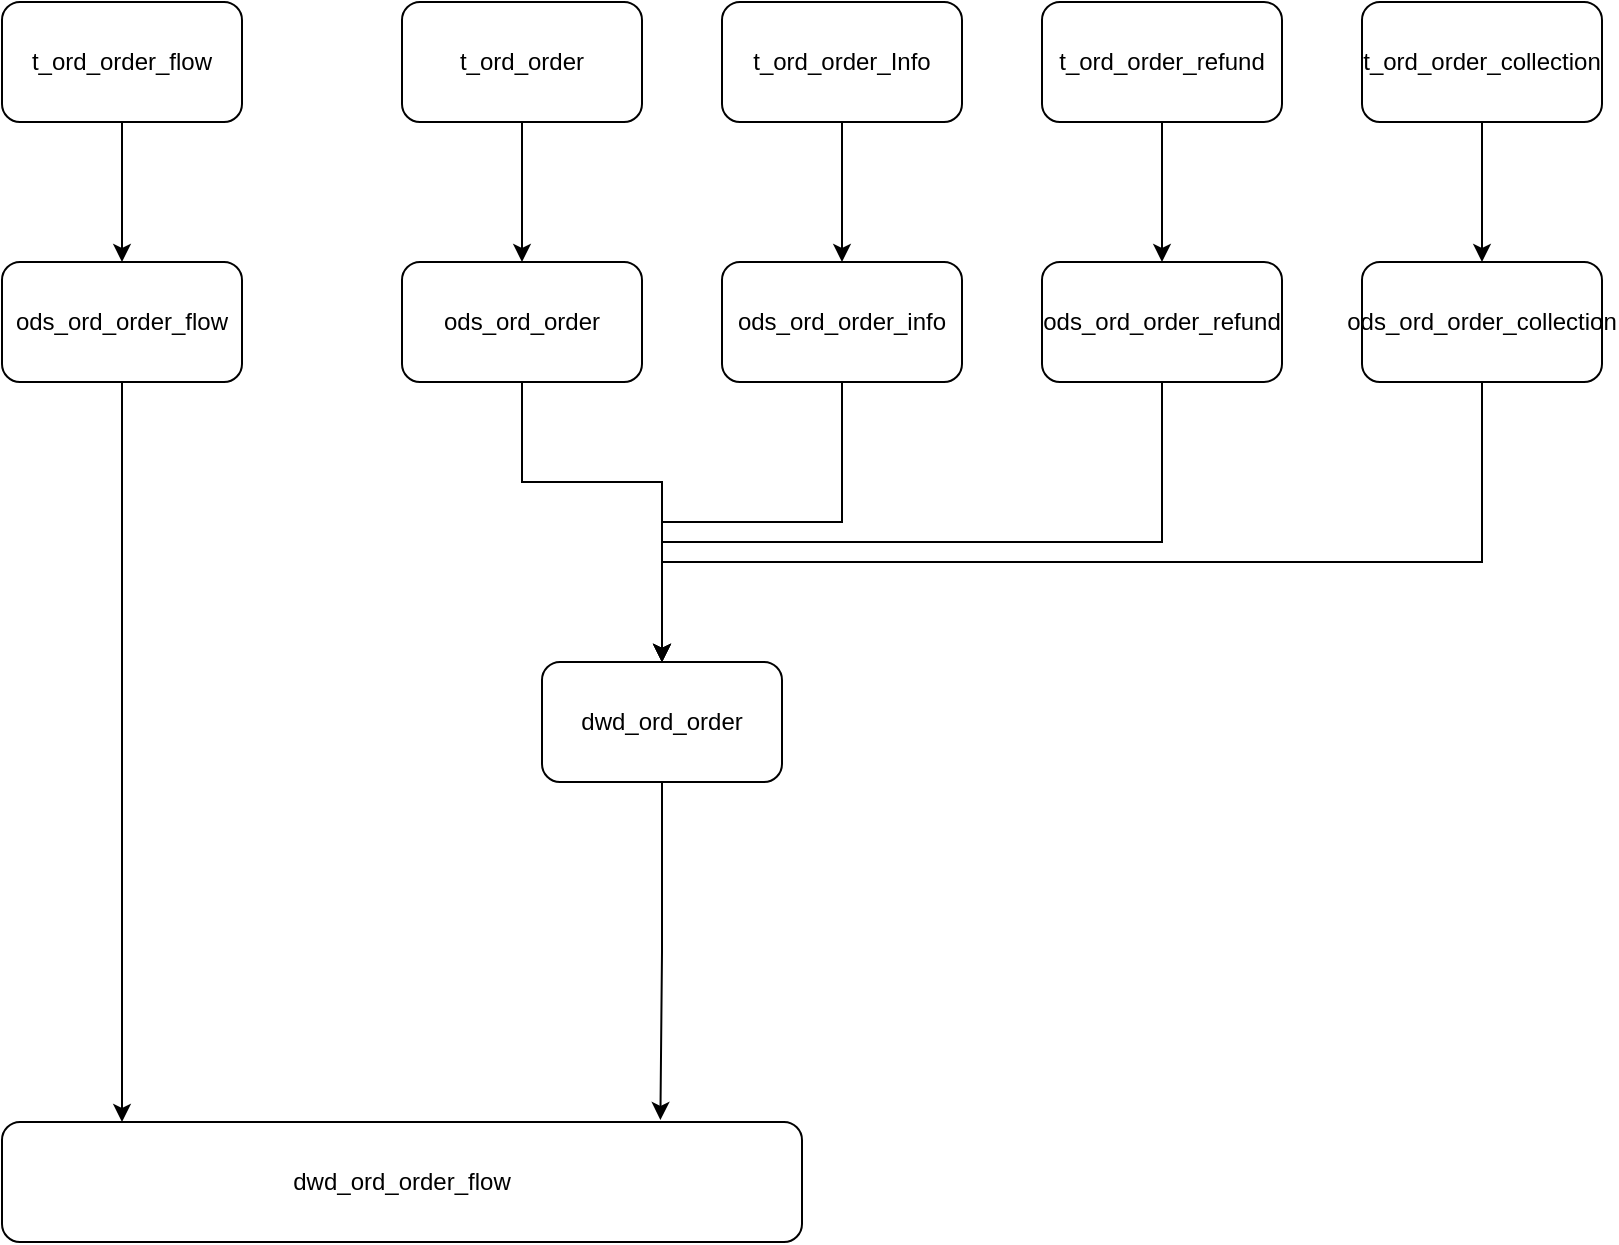 <mxfile version="22.1.18" type="github">
  <diagram name="第 1 页" id="1hd8NuSV-BTheKCqfQgI">
    <mxGraphModel dx="1042" dy="543" grid="1" gridSize="10" guides="1" tooltips="1" connect="1" arrows="1" fold="1" page="1" pageScale="1" pageWidth="827" pageHeight="1169" math="0" shadow="0">
      <root>
        <mxCell id="0" />
        <mxCell id="1" parent="0" />
        <mxCell id="Urpo0YeMPAFXvGNQPYa2-1" value="ods_ord_order_flow" style="rounded=1;whiteSpace=wrap;html=1;" parent="1" vertex="1">
          <mxGeometry x="160" y="210" width="120" height="60" as="geometry" />
        </mxCell>
        <mxCell id="Urpo0YeMPAFXvGNQPYa2-3" style="edgeStyle=orthogonalEdgeStyle;rounded=0;orthogonalLoop=1;jettySize=auto;html=1;" parent="1" source="Urpo0YeMPAFXvGNQPYa2-2" target="Urpo0YeMPAFXvGNQPYa2-1" edge="1">
          <mxGeometry relative="1" as="geometry" />
        </mxCell>
        <mxCell id="Urpo0YeMPAFXvGNQPYa2-2" value="t_ord_order_flow" style="rounded=1;whiteSpace=wrap;html=1;" parent="1" vertex="1">
          <mxGeometry x="160" y="80" width="120" height="60" as="geometry" />
        </mxCell>
        <mxCell id="Urpo0YeMPAFXvGNQPYa2-11" style="edgeStyle=orthogonalEdgeStyle;rounded=0;orthogonalLoop=1;jettySize=auto;html=1;" parent="1" source="Urpo0YeMPAFXvGNQPYa2-4" target="Urpo0YeMPAFXvGNQPYa2-10" edge="1">
          <mxGeometry relative="1" as="geometry">
            <Array as="points">
              <mxPoint x="420" y="320" />
              <mxPoint x="490" y="320" />
            </Array>
          </mxGeometry>
        </mxCell>
        <mxCell id="Urpo0YeMPAFXvGNQPYa2-4" value="ods_ord_order" style="rounded=1;whiteSpace=wrap;html=1;" parent="1" vertex="1">
          <mxGeometry x="360" y="210" width="120" height="60" as="geometry" />
        </mxCell>
        <mxCell id="Urpo0YeMPAFXvGNQPYa2-5" style="edgeStyle=orthogonalEdgeStyle;rounded=0;orthogonalLoop=1;jettySize=auto;html=1;" parent="1" source="Urpo0YeMPAFXvGNQPYa2-6" target="Urpo0YeMPAFXvGNQPYa2-4" edge="1">
          <mxGeometry relative="1" as="geometry" />
        </mxCell>
        <mxCell id="Urpo0YeMPAFXvGNQPYa2-6" value="t_ord_order" style="rounded=1;whiteSpace=wrap;html=1;" parent="1" vertex="1">
          <mxGeometry x="360" y="80" width="120" height="60" as="geometry" />
        </mxCell>
        <mxCell id="Urpo0YeMPAFXvGNQPYa2-28" style="edgeStyle=orthogonalEdgeStyle;rounded=0;orthogonalLoop=1;jettySize=auto;html=1;entryX=0.5;entryY=0;entryDx=0;entryDy=0;" parent="1" source="Urpo0YeMPAFXvGNQPYa2-7" target="Urpo0YeMPAFXvGNQPYa2-10" edge="1">
          <mxGeometry relative="1" as="geometry" />
        </mxCell>
        <mxCell id="Urpo0YeMPAFXvGNQPYa2-7" value="ods_ord_order_info" style="rounded=1;whiteSpace=wrap;html=1;" parent="1" vertex="1">
          <mxGeometry x="520" y="210" width="120" height="60" as="geometry" />
        </mxCell>
        <mxCell id="Urpo0YeMPAFXvGNQPYa2-8" style="edgeStyle=orthogonalEdgeStyle;rounded=0;orthogonalLoop=1;jettySize=auto;html=1;" parent="1" source="Urpo0YeMPAFXvGNQPYa2-9" target="Urpo0YeMPAFXvGNQPYa2-7" edge="1">
          <mxGeometry relative="1" as="geometry" />
        </mxCell>
        <mxCell id="Urpo0YeMPAFXvGNQPYa2-9" value="t_ord_order_Info" style="rounded=1;whiteSpace=wrap;html=1;" parent="1" vertex="1">
          <mxGeometry x="520" y="80" width="120" height="60" as="geometry" />
        </mxCell>
        <mxCell id="Ajm7Xgt84bat8pby5apq-4" style="edgeStyle=orthogonalEdgeStyle;rounded=0;orthogonalLoop=1;jettySize=auto;html=1;entryX=0.823;entryY=-0.017;entryDx=0;entryDy=0;entryPerimeter=0;" edge="1" parent="1" source="Urpo0YeMPAFXvGNQPYa2-10" target="Urpo0YeMPAFXvGNQPYa2-13">
          <mxGeometry relative="1" as="geometry">
            <mxPoint x="490" y="610" as="targetPoint" />
          </mxGeometry>
        </mxCell>
        <mxCell id="Urpo0YeMPAFXvGNQPYa2-10" value="dwd_ord_order" style="rounded=1;whiteSpace=wrap;html=1;" parent="1" vertex="1">
          <mxGeometry x="430" y="410" width="120" height="60" as="geometry" />
        </mxCell>
        <mxCell id="Urpo0YeMPAFXvGNQPYa2-13" value="dwd_ord_order_flow" style="rounded=1;whiteSpace=wrap;html=1;" parent="1" vertex="1">
          <mxGeometry x="160" y="640" width="400" height="60" as="geometry" />
        </mxCell>
        <mxCell id="Ajm7Xgt84bat8pby5apq-3" style="edgeStyle=orthogonalEdgeStyle;rounded=0;orthogonalLoop=1;jettySize=auto;html=1;entryX=0.5;entryY=0;entryDx=0;entryDy=0;" edge="1" parent="1" source="Urpo0YeMPAFXvGNQPYa2-16" target="Urpo0YeMPAFXvGNQPYa2-10">
          <mxGeometry relative="1" as="geometry">
            <Array as="points">
              <mxPoint x="900" y="360" />
              <mxPoint x="490" y="360" />
            </Array>
          </mxGeometry>
        </mxCell>
        <mxCell id="Urpo0YeMPAFXvGNQPYa2-16" value="ods_ord_order_collection" style="rounded=1;whiteSpace=wrap;html=1;" parent="1" vertex="1">
          <mxGeometry x="840" y="210" width="120" height="60" as="geometry" />
        </mxCell>
        <mxCell id="Urpo0YeMPAFXvGNQPYa2-17" style="edgeStyle=orthogonalEdgeStyle;rounded=0;orthogonalLoop=1;jettySize=auto;html=1;" parent="1" source="Urpo0YeMPAFXvGNQPYa2-18" target="Urpo0YeMPAFXvGNQPYa2-16" edge="1">
          <mxGeometry relative="1" as="geometry" />
        </mxCell>
        <mxCell id="Urpo0YeMPAFXvGNQPYa2-18" value="t_ord_order_collection" style="rounded=1;whiteSpace=wrap;html=1;" parent="1" vertex="1">
          <mxGeometry x="840" y="80" width="120" height="60" as="geometry" />
        </mxCell>
        <mxCell id="Ajm7Xgt84bat8pby5apq-2" style="edgeStyle=orthogonalEdgeStyle;rounded=0;orthogonalLoop=1;jettySize=auto;html=1;entryX=0.5;entryY=0;entryDx=0;entryDy=0;" edge="1" parent="1" source="Urpo0YeMPAFXvGNQPYa2-19" target="Urpo0YeMPAFXvGNQPYa2-10">
          <mxGeometry relative="1" as="geometry">
            <Array as="points">
              <mxPoint x="740" y="350" />
              <mxPoint x="490" y="350" />
            </Array>
          </mxGeometry>
        </mxCell>
        <mxCell id="Urpo0YeMPAFXvGNQPYa2-19" value="ods_ord_order_refund" style="rounded=1;whiteSpace=wrap;html=1;" parent="1" vertex="1">
          <mxGeometry x="680" y="210" width="120" height="60" as="geometry" />
        </mxCell>
        <mxCell id="Urpo0YeMPAFXvGNQPYa2-20" style="edgeStyle=orthogonalEdgeStyle;rounded=0;orthogonalLoop=1;jettySize=auto;html=1;" parent="1" source="Urpo0YeMPAFXvGNQPYa2-21" target="Urpo0YeMPAFXvGNQPYa2-19" edge="1">
          <mxGeometry relative="1" as="geometry" />
        </mxCell>
        <mxCell id="Urpo0YeMPAFXvGNQPYa2-21" value="t_ord_order_refund" style="rounded=1;whiteSpace=wrap;html=1;" parent="1" vertex="1">
          <mxGeometry x="680" y="80" width="120" height="60" as="geometry" />
        </mxCell>
        <mxCell id="Ajm7Xgt84bat8pby5apq-5" style="edgeStyle=orthogonalEdgeStyle;rounded=0;orthogonalLoop=1;jettySize=auto;html=1;entryX=0.15;entryY=0;entryDx=0;entryDy=0;entryPerimeter=0;" edge="1" parent="1" source="Urpo0YeMPAFXvGNQPYa2-1" target="Urpo0YeMPAFXvGNQPYa2-13">
          <mxGeometry relative="1" as="geometry" />
        </mxCell>
      </root>
    </mxGraphModel>
  </diagram>
</mxfile>
